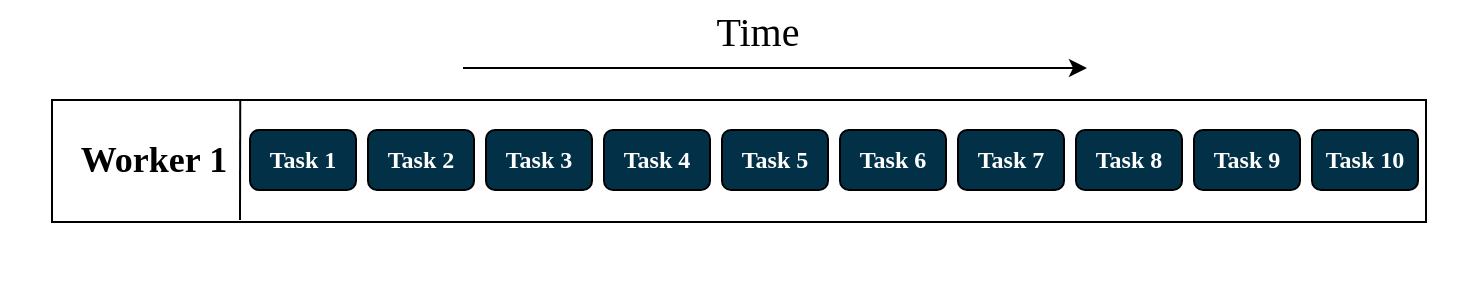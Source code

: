 <mxfile version="22.1.18" type="device">
  <diagram name="第 1 页" id="nNuZjRYyRh5vmxUFnaq4">
    <mxGraphModel dx="852" dy="551" grid="0" gridSize="10" guides="1" tooltips="1" connect="1" arrows="1" fold="1" page="1" pageScale="1" pageWidth="1169" pageHeight="1654" math="0" shadow="0">
      <root>
        <mxCell id="0" />
        <mxCell id="1" parent="0" />
        <mxCell id="I0-z-BxgTcOIAmbcD6h4-1" value="" style="rounded=0;whiteSpace=wrap;html=1;fillColor=none;strokeColor=none;" parent="1" vertex="1">
          <mxGeometry x="106" y="143" width="739" height="130" as="geometry" />
        </mxCell>
        <mxCell id="DBWMiYDxB3cP8TI8gNXN-1" value="" style="rounded=0;whiteSpace=wrap;html=1;" parent="1" vertex="1">
          <mxGeometry x="132" y="181" width="687" height="61" as="geometry" />
        </mxCell>
        <mxCell id="DBWMiYDxB3cP8TI8gNXN-4" value="&lt;font style=&quot;font-size: 18px;&quot; face=&quot;Times New Roman&quot;&gt;&lt;b&gt;Worker 1&lt;/b&gt;&lt;br&gt;&lt;/font&gt;" style="text;html=1;strokeColor=none;fillColor=none;align=center;verticalAlign=middle;whiteSpace=wrap;rounded=0;" parent="1" vertex="1">
          <mxGeometry x="132" y="196" width="102" height="30" as="geometry" />
        </mxCell>
        <mxCell id="DBWMiYDxB3cP8TI8gNXN-5" value="" style="endArrow=none;html=1;rounded=0;entryX=0.137;entryY=0;entryDx=0;entryDy=0;entryPerimeter=0;" parent="1" edge="1">
          <mxGeometry width="50" height="50" relative="1" as="geometry">
            <mxPoint x="226" y="241" as="sourcePoint" />
            <mxPoint x="226.119" y="181" as="targetPoint" />
          </mxGeometry>
        </mxCell>
        <mxCell id="DBWMiYDxB3cP8TI8gNXN-6" value="&lt;font color=&quot;#ffffff&quot; face=&quot;Times New Roman&quot;&gt;&lt;b&gt;Task 1&lt;/b&gt;&lt;/font&gt;" style="rounded=1;whiteSpace=wrap;html=1;fillColor=#023047;" parent="1" vertex="1">
          <mxGeometry x="231" y="196" width="53" height="30" as="geometry" />
        </mxCell>
        <mxCell id="DBWMiYDxB3cP8TI8gNXN-12" value="&lt;font color=&quot;#ffffff&quot; face=&quot;Times New Roman&quot;&gt;&lt;b&gt;Task 2&lt;/b&gt;&lt;/font&gt;" style="rounded=1;whiteSpace=wrap;html=1;fillColor=#023047;" parent="1" vertex="1">
          <mxGeometry x="290" y="196" width="53" height="30" as="geometry" />
        </mxCell>
        <mxCell id="DBWMiYDxB3cP8TI8gNXN-13" value="&lt;font color=&quot;#ffffff&quot; face=&quot;Times New Roman&quot;&gt;&lt;b&gt;Task 3&lt;/b&gt;&lt;/font&gt;" style="rounded=1;whiteSpace=wrap;html=1;fillColor=#023047;" parent="1" vertex="1">
          <mxGeometry x="349" y="196" width="53" height="30" as="geometry" />
        </mxCell>
        <mxCell id="DBWMiYDxB3cP8TI8gNXN-14" value="&lt;b style=&quot;border-color: var(--border-color); color: rgb(255, 255, 255); font-family: &amp;quot;Times New Roman&amp;quot;;&quot;&gt;Task&lt;/b&gt;&lt;font color=&quot;#ffffff&quot; face=&quot;Times New Roman&quot;&gt;&lt;b&gt;&amp;nbsp;4&lt;/b&gt;&lt;/font&gt;" style="rounded=1;whiteSpace=wrap;html=1;fillColor=#023047;" parent="1" vertex="1">
          <mxGeometry x="408" y="196" width="53" height="30" as="geometry" />
        </mxCell>
        <mxCell id="DBWMiYDxB3cP8TI8gNXN-15" value="&lt;b style=&quot;border-color: var(--border-color); color: rgb(255, 255, 255); font-family: &amp;quot;Times New Roman&amp;quot;;&quot;&gt;Task&lt;/b&gt;&lt;font color=&quot;#ffffff&quot; face=&quot;Times New Roman&quot;&gt;&lt;b&gt;&amp;nbsp;5&lt;/b&gt;&lt;/font&gt;" style="rounded=1;whiteSpace=wrap;html=1;fillColor=#023047;" parent="1" vertex="1">
          <mxGeometry x="467" y="196" width="53" height="30" as="geometry" />
        </mxCell>
        <mxCell id="DBWMiYDxB3cP8TI8gNXN-16" value="&lt;b style=&quot;border-color: var(--border-color); color: rgb(255, 255, 255); font-family: &amp;quot;Times New Roman&amp;quot;;&quot;&gt;Task&lt;/b&gt;&lt;font color=&quot;#ffffff&quot; face=&quot;Times New Roman&quot;&gt;&lt;b&gt;&amp;nbsp;6&lt;/b&gt;&lt;/font&gt;" style="rounded=1;whiteSpace=wrap;html=1;fillColor=#023047;" parent="1" vertex="1">
          <mxGeometry x="526" y="196" width="53" height="30" as="geometry" />
        </mxCell>
        <mxCell id="DBWMiYDxB3cP8TI8gNXN-17" value="&lt;b style=&quot;border-color: var(--border-color); color: rgb(255, 255, 255); font-family: &amp;quot;Times New Roman&amp;quot;;&quot;&gt;Task&lt;/b&gt;&lt;font color=&quot;#ffffff&quot; face=&quot;Times New Roman&quot;&gt;&lt;b&gt;&amp;nbsp;7&lt;/b&gt;&lt;/font&gt;" style="rounded=1;whiteSpace=wrap;html=1;fillColor=#023047;" parent="1" vertex="1">
          <mxGeometry x="585" y="196" width="53" height="30" as="geometry" />
        </mxCell>
        <mxCell id="DBWMiYDxB3cP8TI8gNXN-18" value="&lt;b style=&quot;border-color: var(--border-color); color: rgb(255, 255, 255); font-family: &amp;quot;Times New Roman&amp;quot;;&quot;&gt;Task&lt;/b&gt;&lt;font color=&quot;#ffffff&quot; face=&quot;Times New Roman&quot;&gt;&lt;b&gt;&amp;nbsp;8&lt;/b&gt;&lt;/font&gt;" style="rounded=1;whiteSpace=wrap;html=1;fillColor=#023047;" parent="1" vertex="1">
          <mxGeometry x="644" y="196" width="53" height="30" as="geometry" />
        </mxCell>
        <mxCell id="DBWMiYDxB3cP8TI8gNXN-19" value="&lt;b style=&quot;border-color: var(--border-color); color: rgb(255, 255, 255); font-family: &amp;quot;Times New Roman&amp;quot;;&quot;&gt;Task&lt;/b&gt;&lt;font color=&quot;#ffffff&quot; face=&quot;Times New Roman&quot;&gt;&lt;b&gt;&amp;nbsp;9&lt;/b&gt;&lt;/font&gt;" style="rounded=1;whiteSpace=wrap;html=1;fillColor=#023047;" parent="1" vertex="1">
          <mxGeometry x="703" y="196" width="53" height="30" as="geometry" />
        </mxCell>
        <mxCell id="DBWMiYDxB3cP8TI8gNXN-20" value="&lt;b style=&quot;border-color: var(--border-color); color: rgb(255, 255, 255); font-family: &amp;quot;Times New Roman&amp;quot;;&quot;&gt;Task&lt;/b&gt;&lt;font color=&quot;#ffffff&quot; face=&quot;Times New Roman&quot;&gt;&lt;b&gt;&amp;nbsp;10&lt;/b&gt;&lt;/font&gt;" style="rounded=1;whiteSpace=wrap;html=1;fillColor=#023047;" parent="1" vertex="1">
          <mxGeometry x="762" y="196" width="53" height="30" as="geometry" />
        </mxCell>
        <mxCell id="P03oHu3Lh3_eRUI-p7ww-1" value="Time" style="text;html=1;strokeColor=none;fillColor=none;align=center;verticalAlign=middle;whiteSpace=wrap;rounded=0;fontFamily=Times New Roman;fontSize=20;horizontal=1;" parent="1" vertex="1">
          <mxGeometry x="454.5" y="131" width="60" height="30" as="geometry" />
        </mxCell>
        <mxCell id="P03oHu3Lh3_eRUI-p7ww-2" value="" style="endArrow=classic;html=1;rounded=0;fontSize=24;fontFamily=Times New Roman;" parent="1" edge="1">
          <mxGeometry width="50" height="50" relative="1" as="geometry">
            <mxPoint x="337.5" y="165" as="sourcePoint" />
            <mxPoint x="649.5" y="165" as="targetPoint" />
          </mxGeometry>
        </mxCell>
      </root>
    </mxGraphModel>
  </diagram>
</mxfile>
